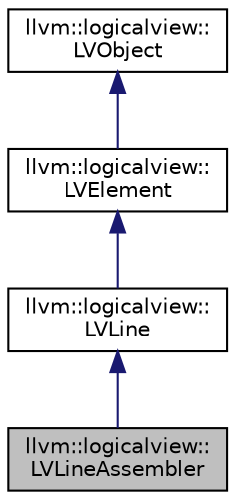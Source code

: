 digraph "llvm::logicalview::LVLineAssembler"
{
 // LATEX_PDF_SIZE
  bgcolor="transparent";
  edge [fontname="Helvetica",fontsize="10",labelfontname="Helvetica",labelfontsize="10"];
  node [fontname="Helvetica",fontsize="10",shape=record];
  Node1 [label="llvm::logicalview::\lLVLineAssembler",height=0.2,width=0.4,color="black", fillcolor="grey75", style="filled", fontcolor="black",tooltip=" "];
  Node2 -> Node1 [dir="back",color="midnightblue",fontsize="10",style="solid",fontname="Helvetica"];
  Node2 [label="llvm::logicalview::\lLVLine",height=0.2,width=0.4,color="black",URL="$classllvm_1_1logicalview_1_1LVLine.html",tooltip=" "];
  Node3 -> Node2 [dir="back",color="midnightblue",fontsize="10",style="solid",fontname="Helvetica"];
  Node3 [label="llvm::logicalview::\lLVElement",height=0.2,width=0.4,color="black",URL="$classllvm_1_1logicalview_1_1LVElement.html",tooltip=" "];
  Node4 -> Node3 [dir="back",color="midnightblue",fontsize="10",style="solid",fontname="Helvetica"];
  Node4 [label="llvm::logicalview::\lLVObject",height=0.2,width=0.4,color="black",URL="$classllvm_1_1logicalview_1_1LVObject.html",tooltip=" "];
}
